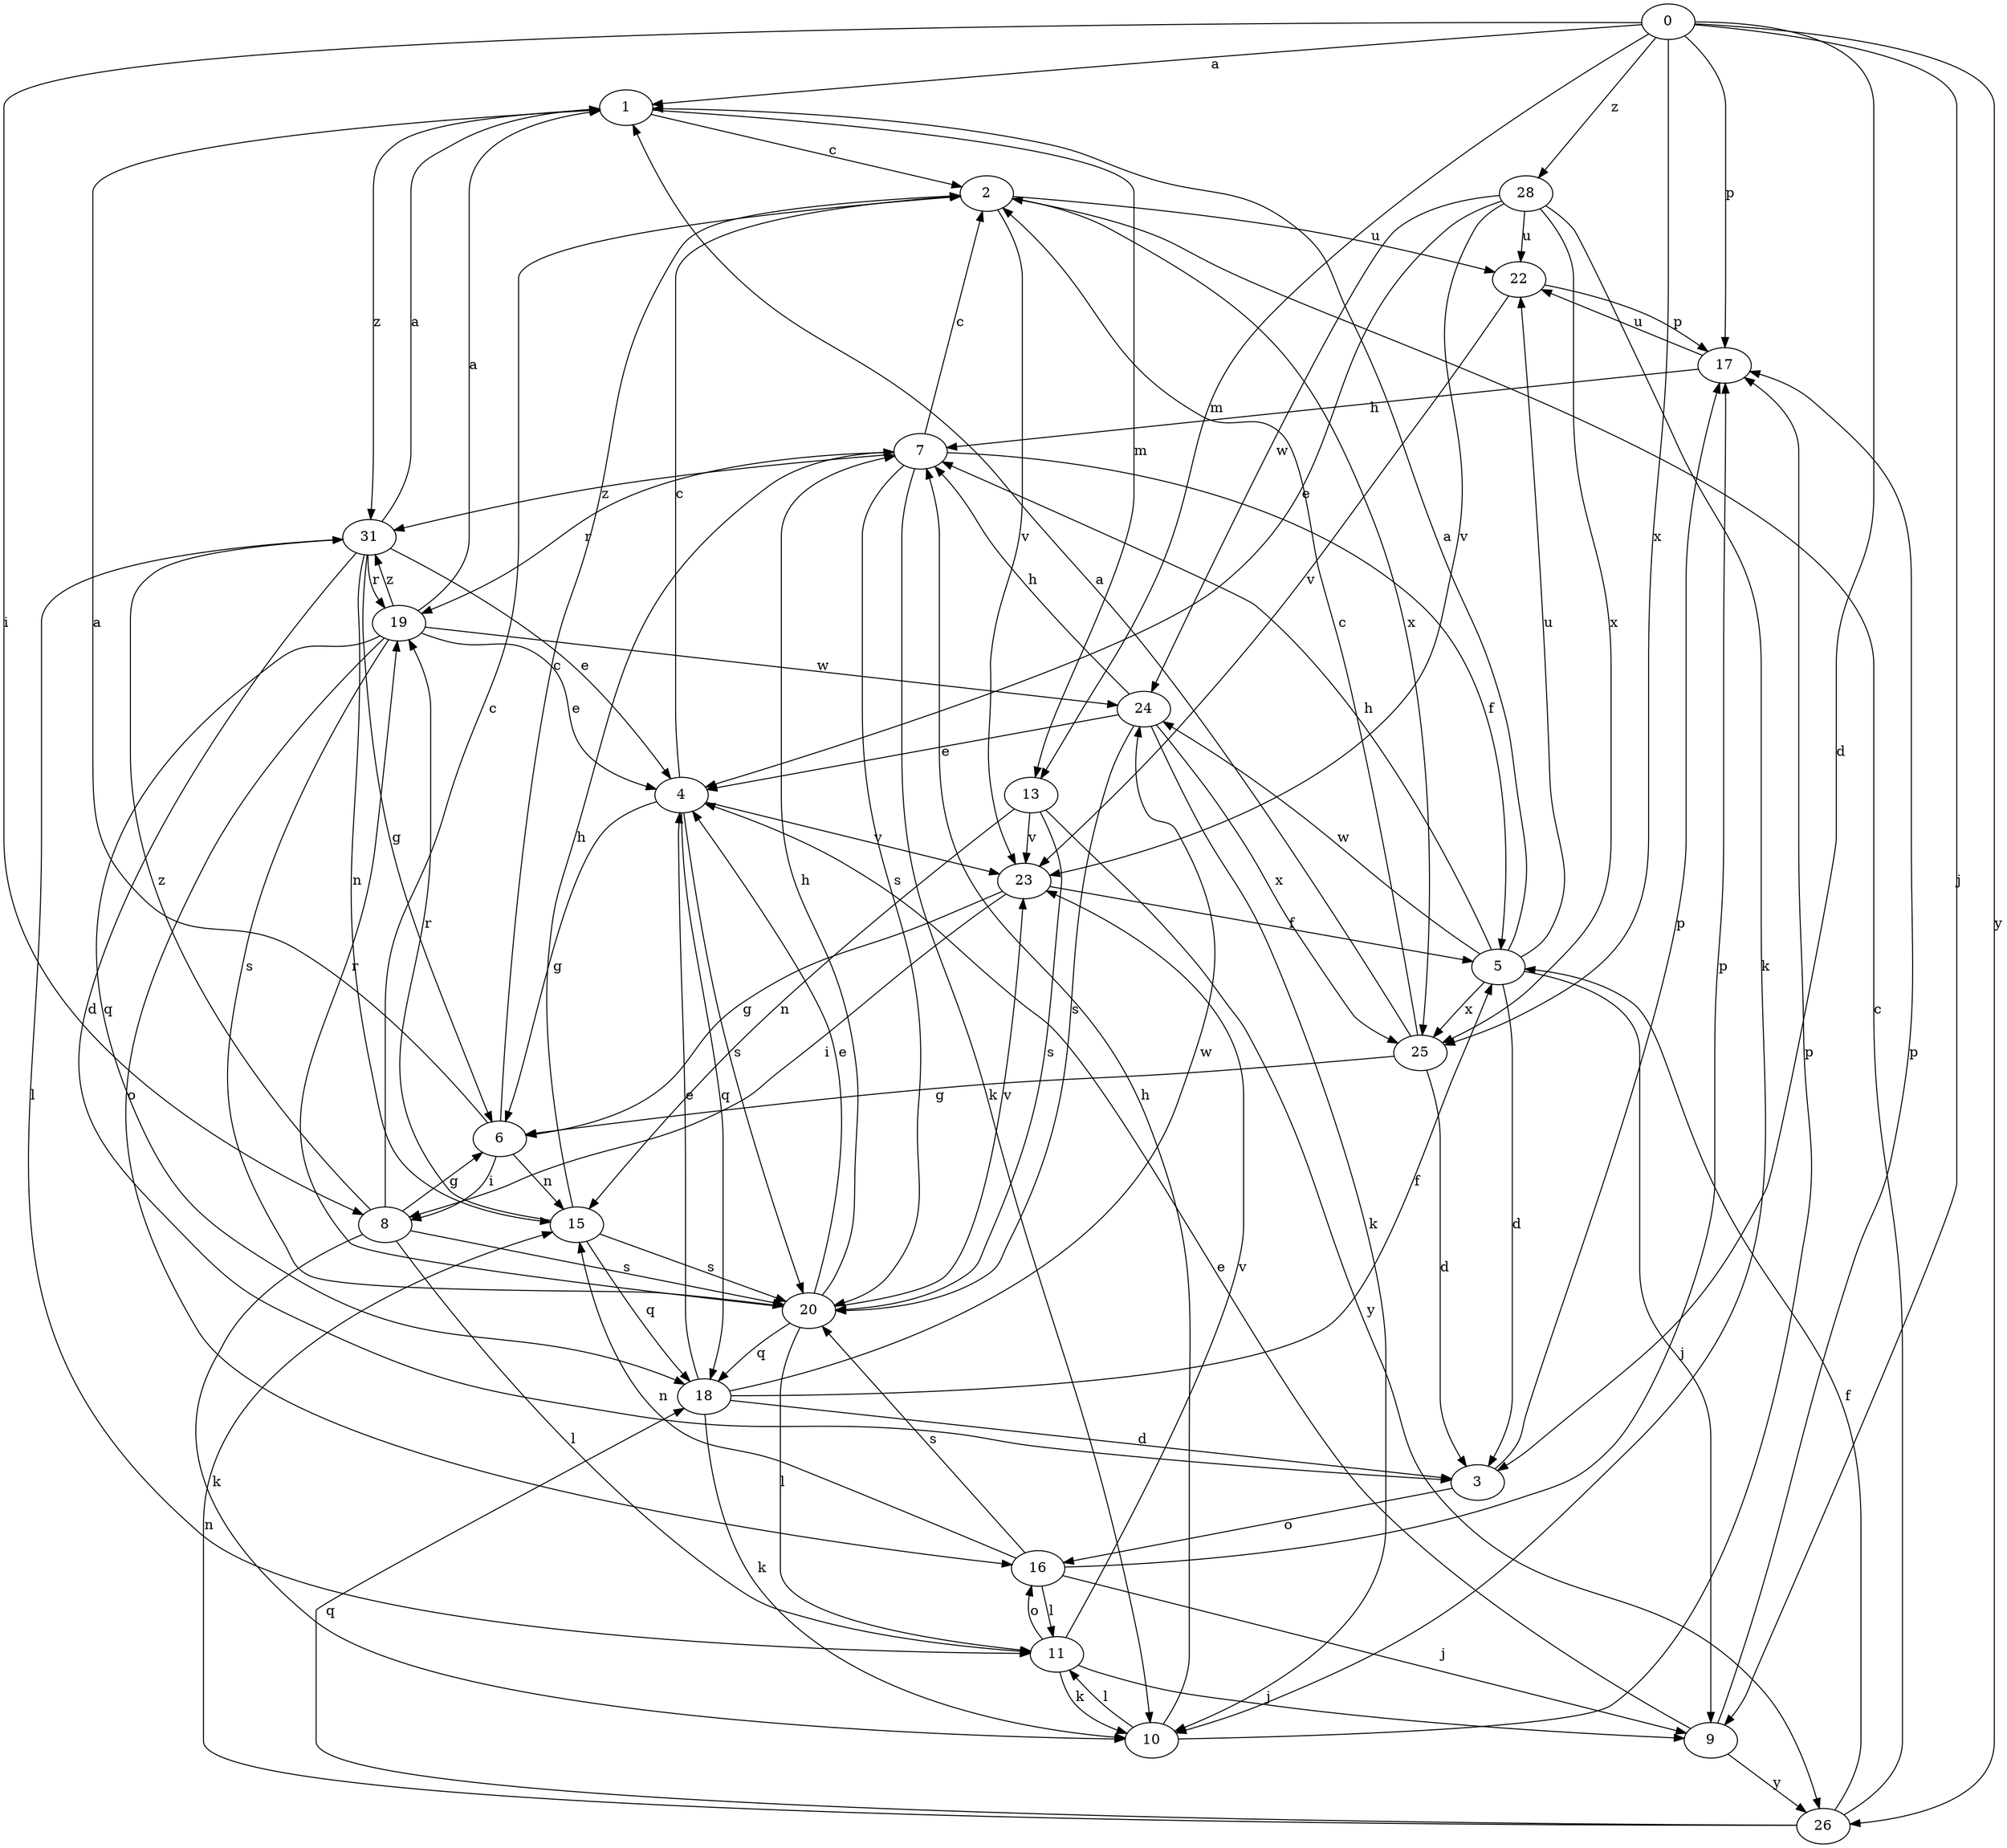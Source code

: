 strict digraph  {
0;
1;
2;
3;
4;
5;
6;
7;
8;
9;
10;
11;
13;
15;
16;
17;
18;
19;
20;
22;
23;
24;
25;
26;
28;
31;
0 -> 1  [label=a];
0 -> 3  [label=d];
0 -> 8  [label=i];
0 -> 9  [label=j];
0 -> 13  [label=m];
0 -> 17  [label=p];
0 -> 25  [label=x];
0 -> 26  [label=y];
0 -> 28  [label=z];
1 -> 2  [label=c];
1 -> 13  [label=m];
1 -> 31  [label=z];
2 -> 22  [label=u];
2 -> 23  [label=v];
2 -> 25  [label=x];
3 -> 16  [label=o];
3 -> 17  [label=p];
4 -> 2  [label=c];
4 -> 6  [label=g];
4 -> 18  [label=q];
4 -> 20  [label=s];
4 -> 23  [label=v];
5 -> 1  [label=a];
5 -> 3  [label=d];
5 -> 7  [label=h];
5 -> 9  [label=j];
5 -> 22  [label=u];
5 -> 24  [label=w];
5 -> 25  [label=x];
6 -> 1  [label=a];
6 -> 2  [label=c];
6 -> 8  [label=i];
6 -> 15  [label=n];
7 -> 2  [label=c];
7 -> 5  [label=f];
7 -> 10  [label=k];
7 -> 19  [label=r];
7 -> 20  [label=s];
7 -> 31  [label=z];
8 -> 2  [label=c];
8 -> 6  [label=g];
8 -> 10  [label=k];
8 -> 11  [label=l];
8 -> 20  [label=s];
8 -> 31  [label=z];
9 -> 4  [label=e];
9 -> 17  [label=p];
9 -> 26  [label=y];
10 -> 7  [label=h];
10 -> 11  [label=l];
10 -> 17  [label=p];
11 -> 9  [label=j];
11 -> 10  [label=k];
11 -> 16  [label=o];
11 -> 23  [label=v];
13 -> 15  [label=n];
13 -> 20  [label=s];
13 -> 23  [label=v];
13 -> 26  [label=y];
15 -> 7  [label=h];
15 -> 18  [label=q];
15 -> 19  [label=r];
15 -> 20  [label=s];
16 -> 9  [label=j];
16 -> 11  [label=l];
16 -> 15  [label=n];
16 -> 17  [label=p];
16 -> 20  [label=s];
17 -> 7  [label=h];
17 -> 22  [label=u];
18 -> 3  [label=d];
18 -> 4  [label=e];
18 -> 5  [label=f];
18 -> 10  [label=k];
18 -> 24  [label=w];
19 -> 1  [label=a];
19 -> 4  [label=e];
19 -> 16  [label=o];
19 -> 18  [label=q];
19 -> 20  [label=s];
19 -> 24  [label=w];
19 -> 31  [label=z];
20 -> 4  [label=e];
20 -> 7  [label=h];
20 -> 11  [label=l];
20 -> 18  [label=q];
20 -> 19  [label=r];
20 -> 23  [label=v];
22 -> 17  [label=p];
22 -> 23  [label=v];
23 -> 5  [label=f];
23 -> 6  [label=g];
23 -> 8  [label=i];
24 -> 4  [label=e];
24 -> 7  [label=h];
24 -> 10  [label=k];
24 -> 20  [label=s];
24 -> 25  [label=x];
25 -> 1  [label=a];
25 -> 2  [label=c];
25 -> 3  [label=d];
25 -> 6  [label=g];
26 -> 2  [label=c];
26 -> 5  [label=f];
26 -> 15  [label=n];
26 -> 18  [label=q];
28 -> 4  [label=e];
28 -> 10  [label=k];
28 -> 22  [label=u];
28 -> 23  [label=v];
28 -> 24  [label=w];
28 -> 25  [label=x];
31 -> 1  [label=a];
31 -> 3  [label=d];
31 -> 4  [label=e];
31 -> 6  [label=g];
31 -> 11  [label=l];
31 -> 15  [label=n];
31 -> 19  [label=r];
}
